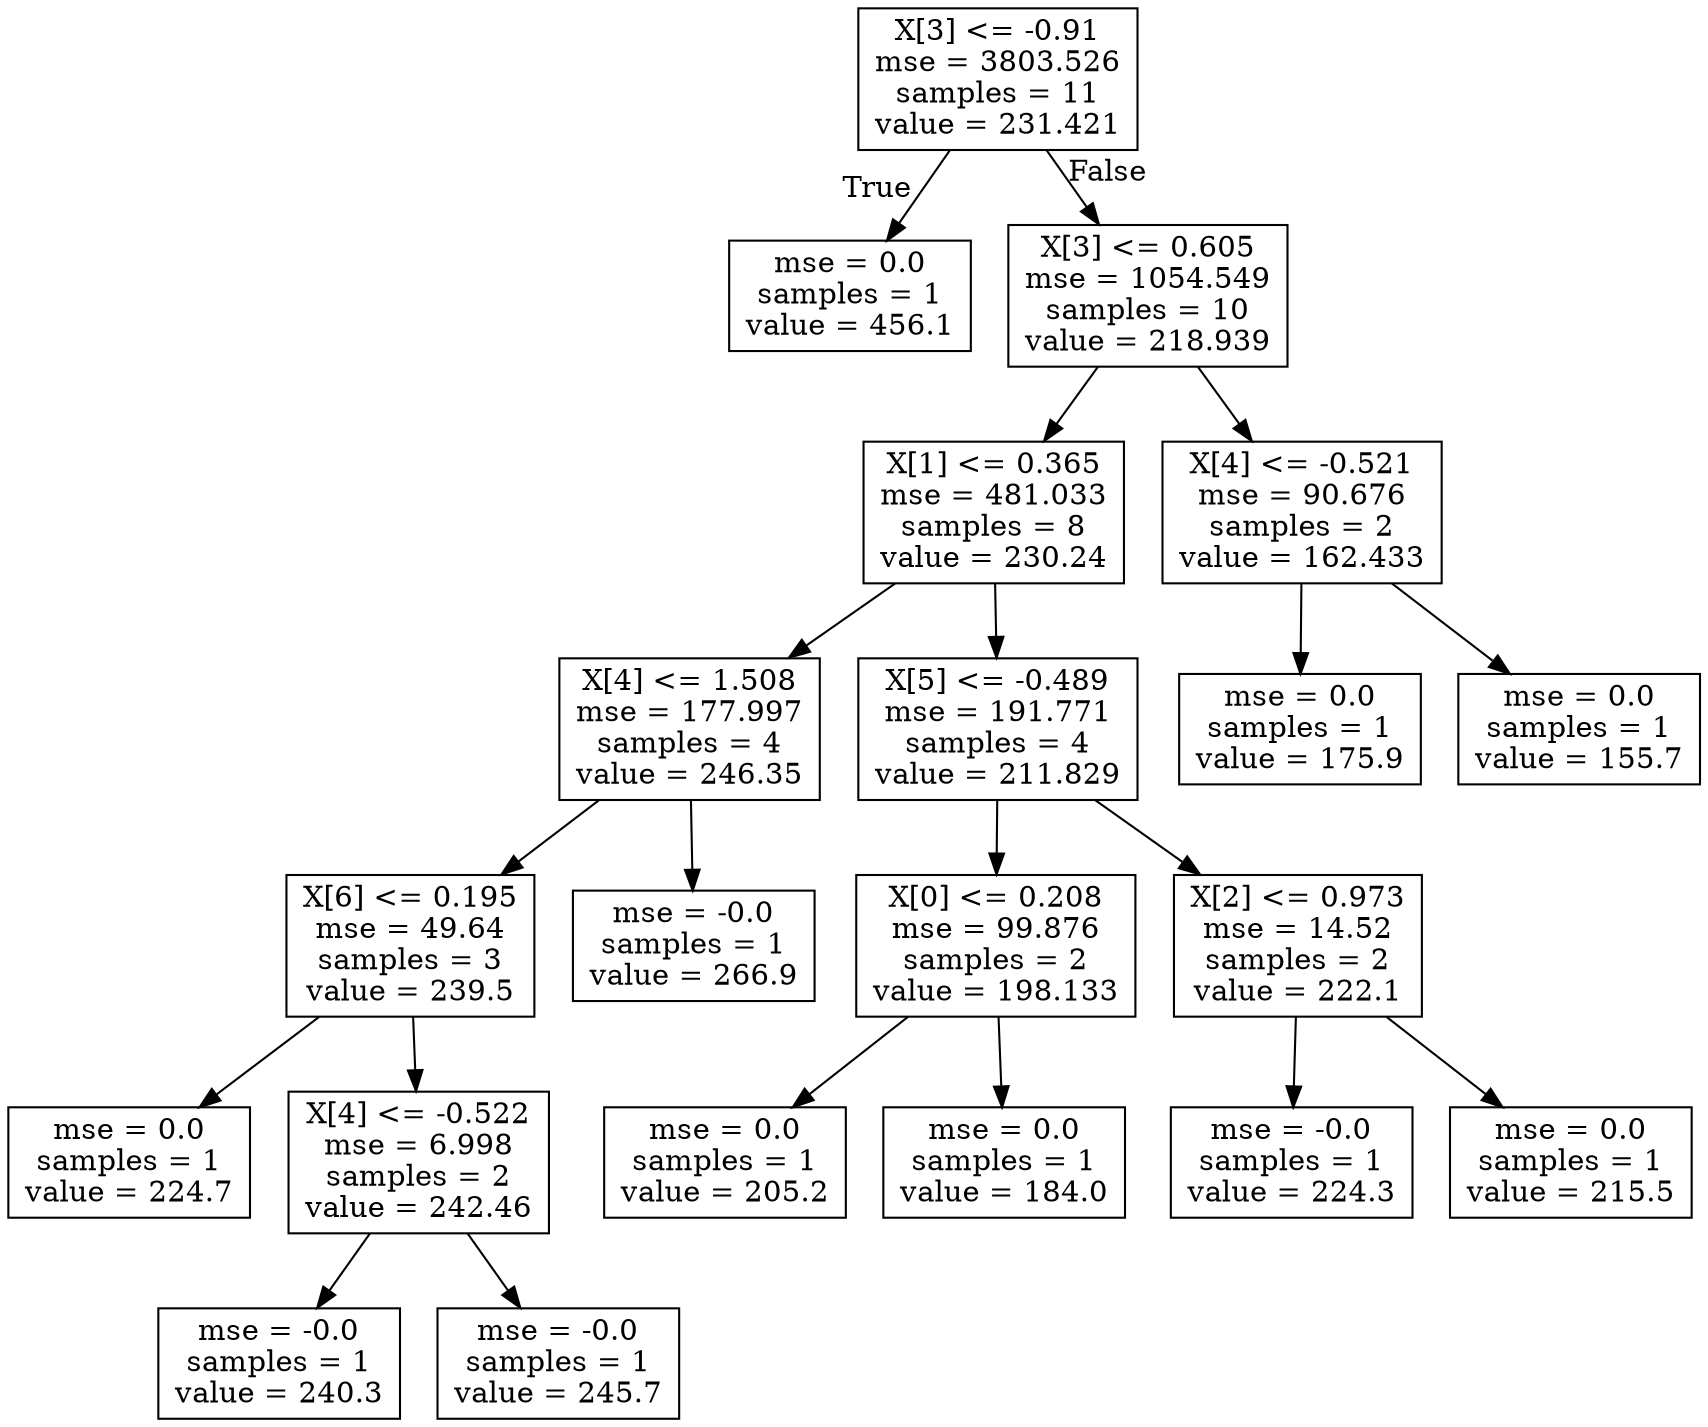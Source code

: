 digraph Tree {
node [shape=box] ;
0 [label="X[3] <= -0.91\nmse = 3803.526\nsamples = 11\nvalue = 231.421"] ;
1 [label="mse = 0.0\nsamples = 1\nvalue = 456.1"] ;
0 -> 1 [labeldistance=2.5, labelangle=45, headlabel="True"] ;
2 [label="X[3] <= 0.605\nmse = 1054.549\nsamples = 10\nvalue = 218.939"] ;
0 -> 2 [labeldistance=2.5, labelangle=-45, headlabel="False"] ;
3 [label="X[1] <= 0.365\nmse = 481.033\nsamples = 8\nvalue = 230.24"] ;
2 -> 3 ;
4 [label="X[4] <= 1.508\nmse = 177.997\nsamples = 4\nvalue = 246.35"] ;
3 -> 4 ;
5 [label="X[6] <= 0.195\nmse = 49.64\nsamples = 3\nvalue = 239.5"] ;
4 -> 5 ;
6 [label="mse = 0.0\nsamples = 1\nvalue = 224.7"] ;
5 -> 6 ;
7 [label="X[4] <= -0.522\nmse = 6.998\nsamples = 2\nvalue = 242.46"] ;
5 -> 7 ;
8 [label="mse = -0.0\nsamples = 1\nvalue = 240.3"] ;
7 -> 8 ;
9 [label="mse = -0.0\nsamples = 1\nvalue = 245.7"] ;
7 -> 9 ;
10 [label="mse = -0.0\nsamples = 1\nvalue = 266.9"] ;
4 -> 10 ;
11 [label="X[5] <= -0.489\nmse = 191.771\nsamples = 4\nvalue = 211.829"] ;
3 -> 11 ;
12 [label="X[0] <= 0.208\nmse = 99.876\nsamples = 2\nvalue = 198.133"] ;
11 -> 12 ;
13 [label="mse = 0.0\nsamples = 1\nvalue = 205.2"] ;
12 -> 13 ;
14 [label="mse = 0.0\nsamples = 1\nvalue = 184.0"] ;
12 -> 14 ;
15 [label="X[2] <= 0.973\nmse = 14.52\nsamples = 2\nvalue = 222.1"] ;
11 -> 15 ;
16 [label="mse = -0.0\nsamples = 1\nvalue = 224.3"] ;
15 -> 16 ;
17 [label="mse = 0.0\nsamples = 1\nvalue = 215.5"] ;
15 -> 17 ;
18 [label="X[4] <= -0.521\nmse = 90.676\nsamples = 2\nvalue = 162.433"] ;
2 -> 18 ;
19 [label="mse = 0.0\nsamples = 1\nvalue = 175.9"] ;
18 -> 19 ;
20 [label="mse = 0.0\nsamples = 1\nvalue = 155.7"] ;
18 -> 20 ;
}